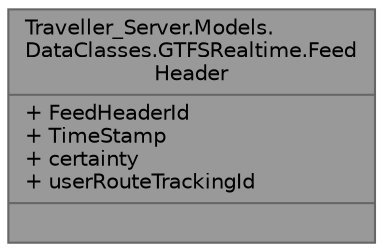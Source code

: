 digraph "Traveller_Server.Models.DataClasses.GTFSRealtime.FeedHeader"
{
 // LATEX_PDF_SIZE
  bgcolor="transparent";
  edge [fontname=Helvetica,fontsize=10,labelfontname=Helvetica,labelfontsize=10];
  node [fontname=Helvetica,fontsize=10,shape=box,height=0.2,width=0.4];
  Node1 [shape=record,label="{Traveller_Server.Models.\lDataClasses.GTFSRealtime.Feed\lHeader\n|+ FeedHeaderId\l+ TimeStamp\l+ certainty\l+ userRouteTrackingId\l|}",height=0.2,width=0.4,color="gray40", fillcolor="grey60", style="filled", fontcolor="black",tooltip="Metada about a message feed."];
}
